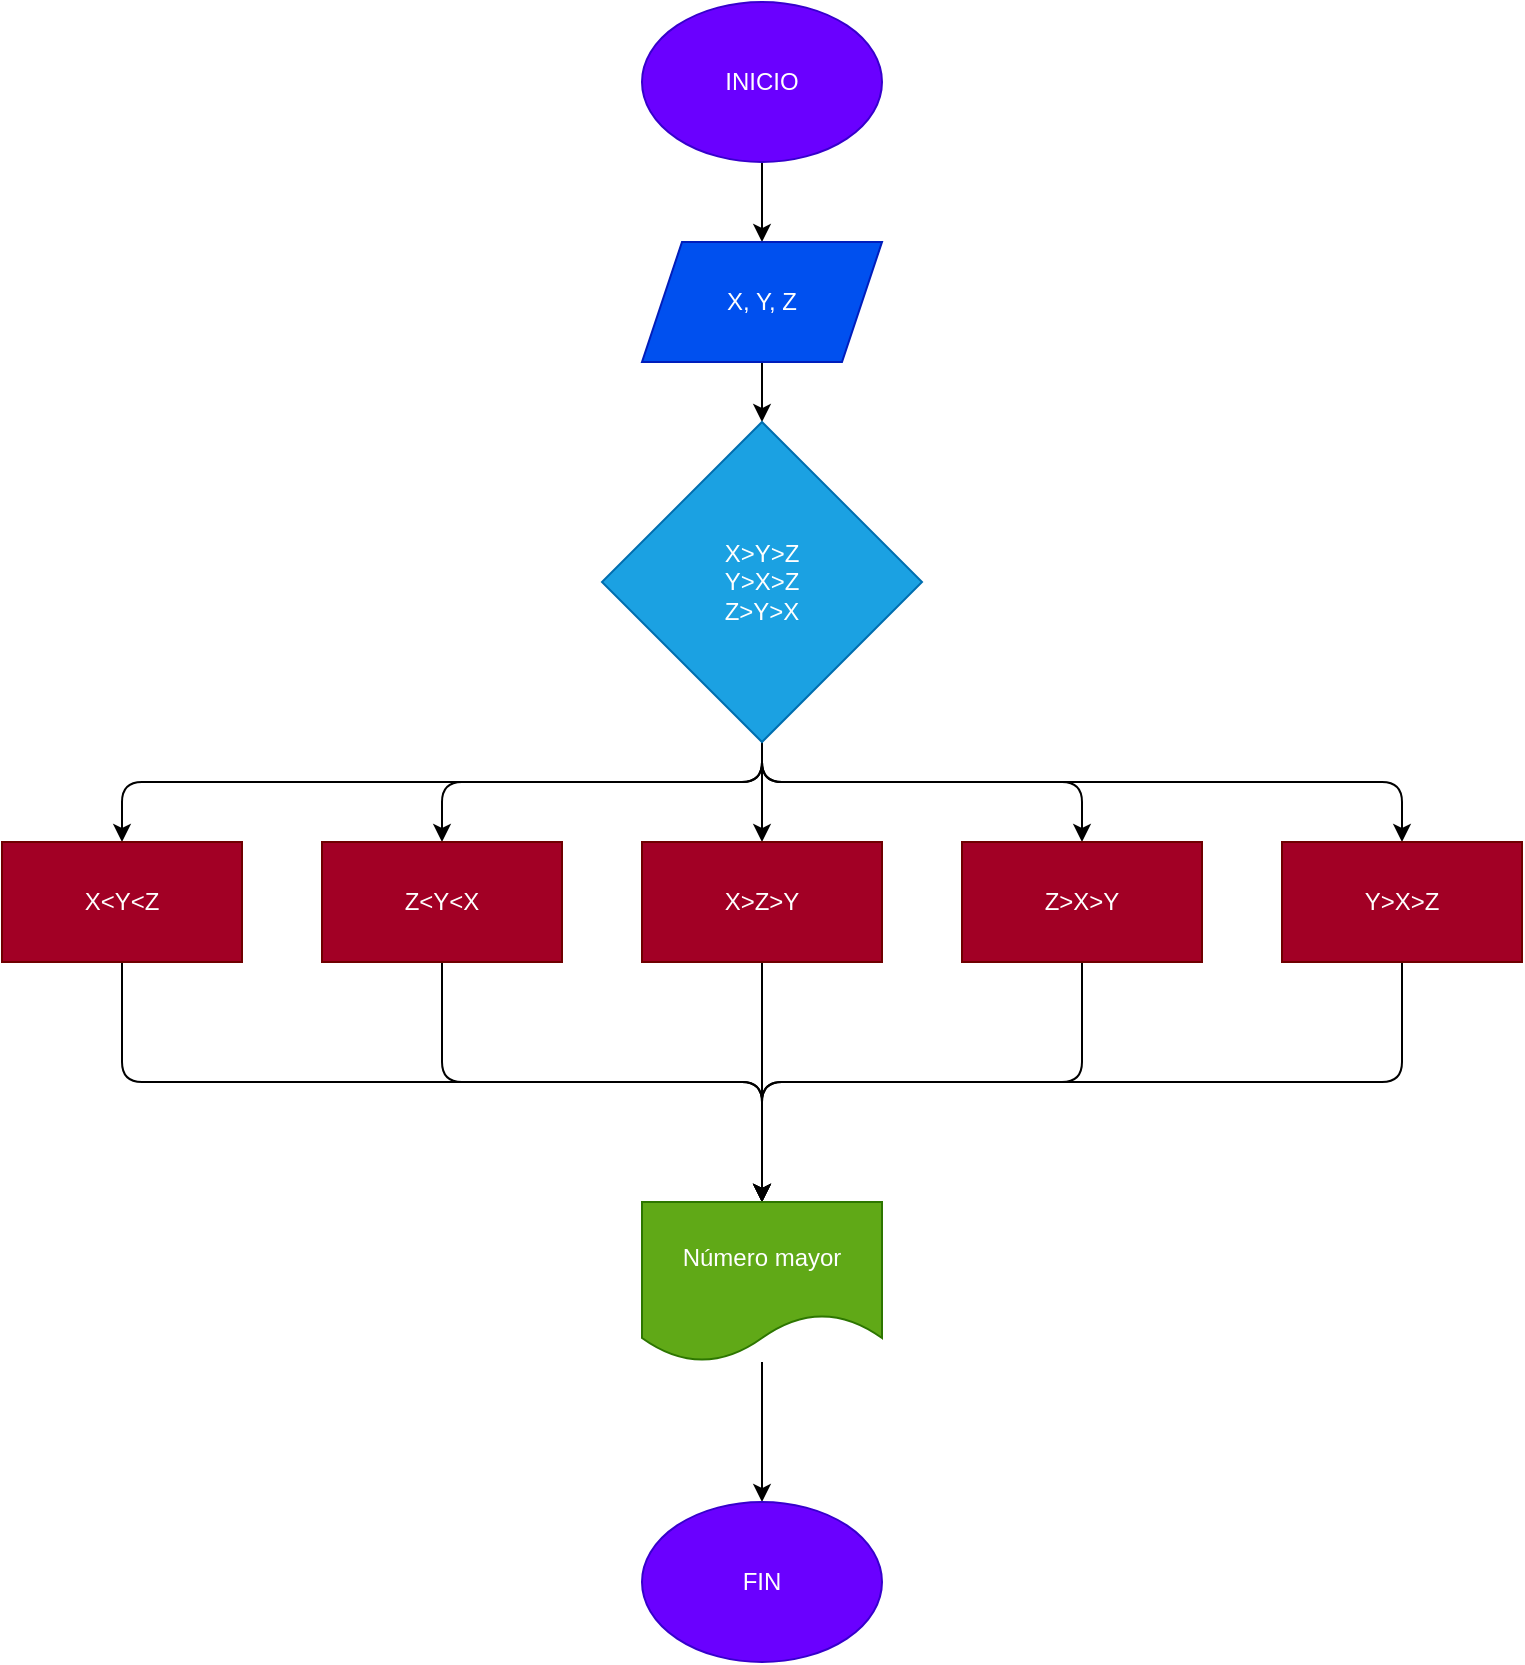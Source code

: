 <mxfile>
    <diagram id="ewguaqf21THFyVCC3HfS" name="Page-1">
        <mxGraphModel dx="1118" dy="642" grid="1" gridSize="10" guides="1" tooltips="1" connect="1" arrows="1" fold="1" page="1" pageScale="1" pageWidth="827" pageHeight="1169" background="#ffffff" math="0" shadow="0">
            <root>
                <mxCell id="0"/>
                <mxCell id="1" parent="0"/>
                <mxCell id="16" value="" style="edgeStyle=none;html=1;strokeColor=#000000;" edge="1" parent="1" source="2" target="3">
                    <mxGeometry relative="1" as="geometry"/>
                </mxCell>
                <mxCell id="2" value="INICIO" style="ellipse;whiteSpace=wrap;html=1;fillColor=#6a00ff;fontColor=#ffffff;strokeColor=#3700CC;" vertex="1" parent="1">
                    <mxGeometry x="280" width="120" height="80" as="geometry"/>
                </mxCell>
                <mxCell id="14" value="" style="edgeStyle=none;html=1;strokeColor=#000000;" edge="1" parent="1" source="3" target="4">
                    <mxGeometry relative="1" as="geometry"/>
                </mxCell>
                <mxCell id="3" value="X, Y, Z" style="shape=parallelogram;perimeter=parallelogramPerimeter;whiteSpace=wrap;html=1;fixedSize=1;fillColor=#0050ef;fontColor=#ffffff;strokeColor=#001DBC;" vertex="1" parent="1">
                    <mxGeometry x="280" y="120" width="120" height="60" as="geometry"/>
                </mxCell>
                <mxCell id="17" value="" style="edgeStyle=none;html=1;strokeColor=#000000;" edge="1" parent="1" source="4" target="5">
                    <mxGeometry relative="1" as="geometry"/>
                </mxCell>
                <mxCell id="18" style="edgeStyle=none;html=1;entryX=0.5;entryY=0;entryDx=0;entryDy=0;strokeColor=#000000;" edge="1" parent="1" source="4" target="6">
                    <mxGeometry relative="1" as="geometry">
                        <Array as="points">
                            <mxPoint x="340" y="390"/>
                            <mxPoint x="180" y="390"/>
                        </Array>
                    </mxGeometry>
                </mxCell>
                <mxCell id="19" style="edgeStyle=none;html=1;entryX=0.5;entryY=0;entryDx=0;entryDy=0;strokeColor=#000000;" edge="1" parent="1" source="4" target="10">
                    <mxGeometry relative="1" as="geometry">
                        <Array as="points">
                            <mxPoint x="340" y="390"/>
                            <mxPoint x="20" y="390"/>
                        </Array>
                    </mxGeometry>
                </mxCell>
                <mxCell id="20" style="edgeStyle=none;html=1;entryX=0.5;entryY=0;entryDx=0;entryDy=0;strokeColor=#000000;" edge="1" parent="1" source="4" target="7">
                    <mxGeometry relative="1" as="geometry">
                        <Array as="points">
                            <mxPoint x="340" y="390"/>
                            <mxPoint x="500" y="390"/>
                        </Array>
                    </mxGeometry>
                </mxCell>
                <mxCell id="21" style="edgeStyle=none;html=1;entryX=0.5;entryY=0;entryDx=0;entryDy=0;strokeColor=#000000;" edge="1" parent="1" source="4" target="9">
                    <mxGeometry relative="1" as="geometry">
                        <Array as="points">
                            <mxPoint x="340" y="390"/>
                            <mxPoint x="660" y="390"/>
                        </Array>
                    </mxGeometry>
                </mxCell>
                <mxCell id="4" value="X&amp;gt;Y&amp;gt;Z&lt;br&gt;Y&amp;gt;X&amp;gt;Z&lt;br&gt;Z&amp;gt;Y&amp;gt;X" style="rhombus;whiteSpace=wrap;html=1;fillColor=#1ba1e2;fontColor=#ffffff;strokeColor=#006EAF;" vertex="1" parent="1">
                    <mxGeometry x="260" y="210" width="160" height="160" as="geometry"/>
                </mxCell>
                <mxCell id="23" style="edgeStyle=none;html=1;entryX=0.5;entryY=0;entryDx=0;entryDy=0;strokeColor=#000000;" edge="1" parent="1" source="5" target="11">
                    <mxGeometry relative="1" as="geometry"/>
                </mxCell>
                <mxCell id="5" value="X&amp;gt;Z&amp;gt;Y" style="rounded=0;whiteSpace=wrap;html=1;fillColor=#a20025;fontColor=#ffffff;strokeColor=#6F0000;" vertex="1" parent="1">
                    <mxGeometry x="280" y="420" width="120" height="60" as="geometry"/>
                </mxCell>
                <mxCell id="25" style="edgeStyle=none;html=1;entryX=0.5;entryY=0;entryDx=0;entryDy=0;strokeColor=#000000;" edge="1" parent="1" source="6" target="11">
                    <mxGeometry relative="1" as="geometry">
                        <Array as="points">
                            <mxPoint x="180" y="540"/>
                            <mxPoint x="340" y="540"/>
                        </Array>
                    </mxGeometry>
                </mxCell>
                <mxCell id="6" value="Z&amp;lt;Y&amp;lt;X" style="rounded=0;whiteSpace=wrap;html=1;fillColor=#a20025;fontColor=#ffffff;strokeColor=#6F0000;" vertex="1" parent="1">
                    <mxGeometry x="120" y="420" width="120" height="60" as="geometry"/>
                </mxCell>
                <mxCell id="26" style="edgeStyle=none;html=1;strokeColor=#000000;entryX=0.5;entryY=0;entryDx=0;entryDy=0;" edge="1" parent="1" source="7" target="11">
                    <mxGeometry relative="1" as="geometry">
                        <mxPoint x="390" y="560" as="targetPoint"/>
                        <Array as="points">
                            <mxPoint x="500" y="540"/>
                            <mxPoint x="340" y="540"/>
                        </Array>
                    </mxGeometry>
                </mxCell>
                <mxCell id="7" value="Z&amp;gt;X&amp;gt;Y" style="rounded=0;whiteSpace=wrap;html=1;fillColor=#a20025;fontColor=#ffffff;strokeColor=#6F0000;" vertex="1" parent="1">
                    <mxGeometry x="440" y="420" width="120" height="60" as="geometry"/>
                </mxCell>
                <mxCell id="27" style="edgeStyle=none;html=1;entryX=0.5;entryY=0;entryDx=0;entryDy=0;strokeColor=#000000;" edge="1" parent="1" source="9" target="11">
                    <mxGeometry relative="1" as="geometry">
                        <Array as="points">
                            <mxPoint x="660" y="540"/>
                            <mxPoint x="340" y="540"/>
                        </Array>
                    </mxGeometry>
                </mxCell>
                <mxCell id="9" value="Y&amp;gt;X&amp;gt;Z" style="rounded=0;whiteSpace=wrap;html=1;fillColor=#a20025;fontColor=#ffffff;strokeColor=#6F0000;" vertex="1" parent="1">
                    <mxGeometry x="600" y="420" width="120" height="60" as="geometry"/>
                </mxCell>
                <mxCell id="24" style="edgeStyle=none;html=1;entryX=0.5;entryY=0;entryDx=0;entryDy=0;strokeColor=#000000;" edge="1" parent="1" source="10" target="11">
                    <mxGeometry relative="1" as="geometry">
                        <Array as="points">
                            <mxPoint x="20" y="540"/>
                            <mxPoint x="340" y="540"/>
                        </Array>
                    </mxGeometry>
                </mxCell>
                <mxCell id="10" value="X&amp;lt;Y&amp;lt;Z" style="rounded=0;whiteSpace=wrap;html=1;fillColor=#a20025;fontColor=#ffffff;strokeColor=#6F0000;" vertex="1" parent="1">
                    <mxGeometry x="-40" y="420" width="120" height="60" as="geometry"/>
                </mxCell>
                <mxCell id="22" value="" style="edgeStyle=none;html=1;strokeColor=#000000;" edge="1" parent="1" source="11" target="12">
                    <mxGeometry relative="1" as="geometry"/>
                </mxCell>
                <mxCell id="11" value="Número mayor" style="shape=document;whiteSpace=wrap;html=1;boundedLbl=1;fillColor=#60a917;fontColor=#ffffff;strokeColor=#2D7600;" vertex="1" parent="1">
                    <mxGeometry x="280" y="600" width="120" height="80" as="geometry"/>
                </mxCell>
                <mxCell id="12" value="FIN" style="ellipse;whiteSpace=wrap;html=1;fillColor=#6a00ff;fontColor=#ffffff;strokeColor=#3700CC;" vertex="1" parent="1">
                    <mxGeometry x="280" y="750" width="120" height="80" as="geometry"/>
                </mxCell>
            </root>
        </mxGraphModel>
    </diagram>
</mxfile>